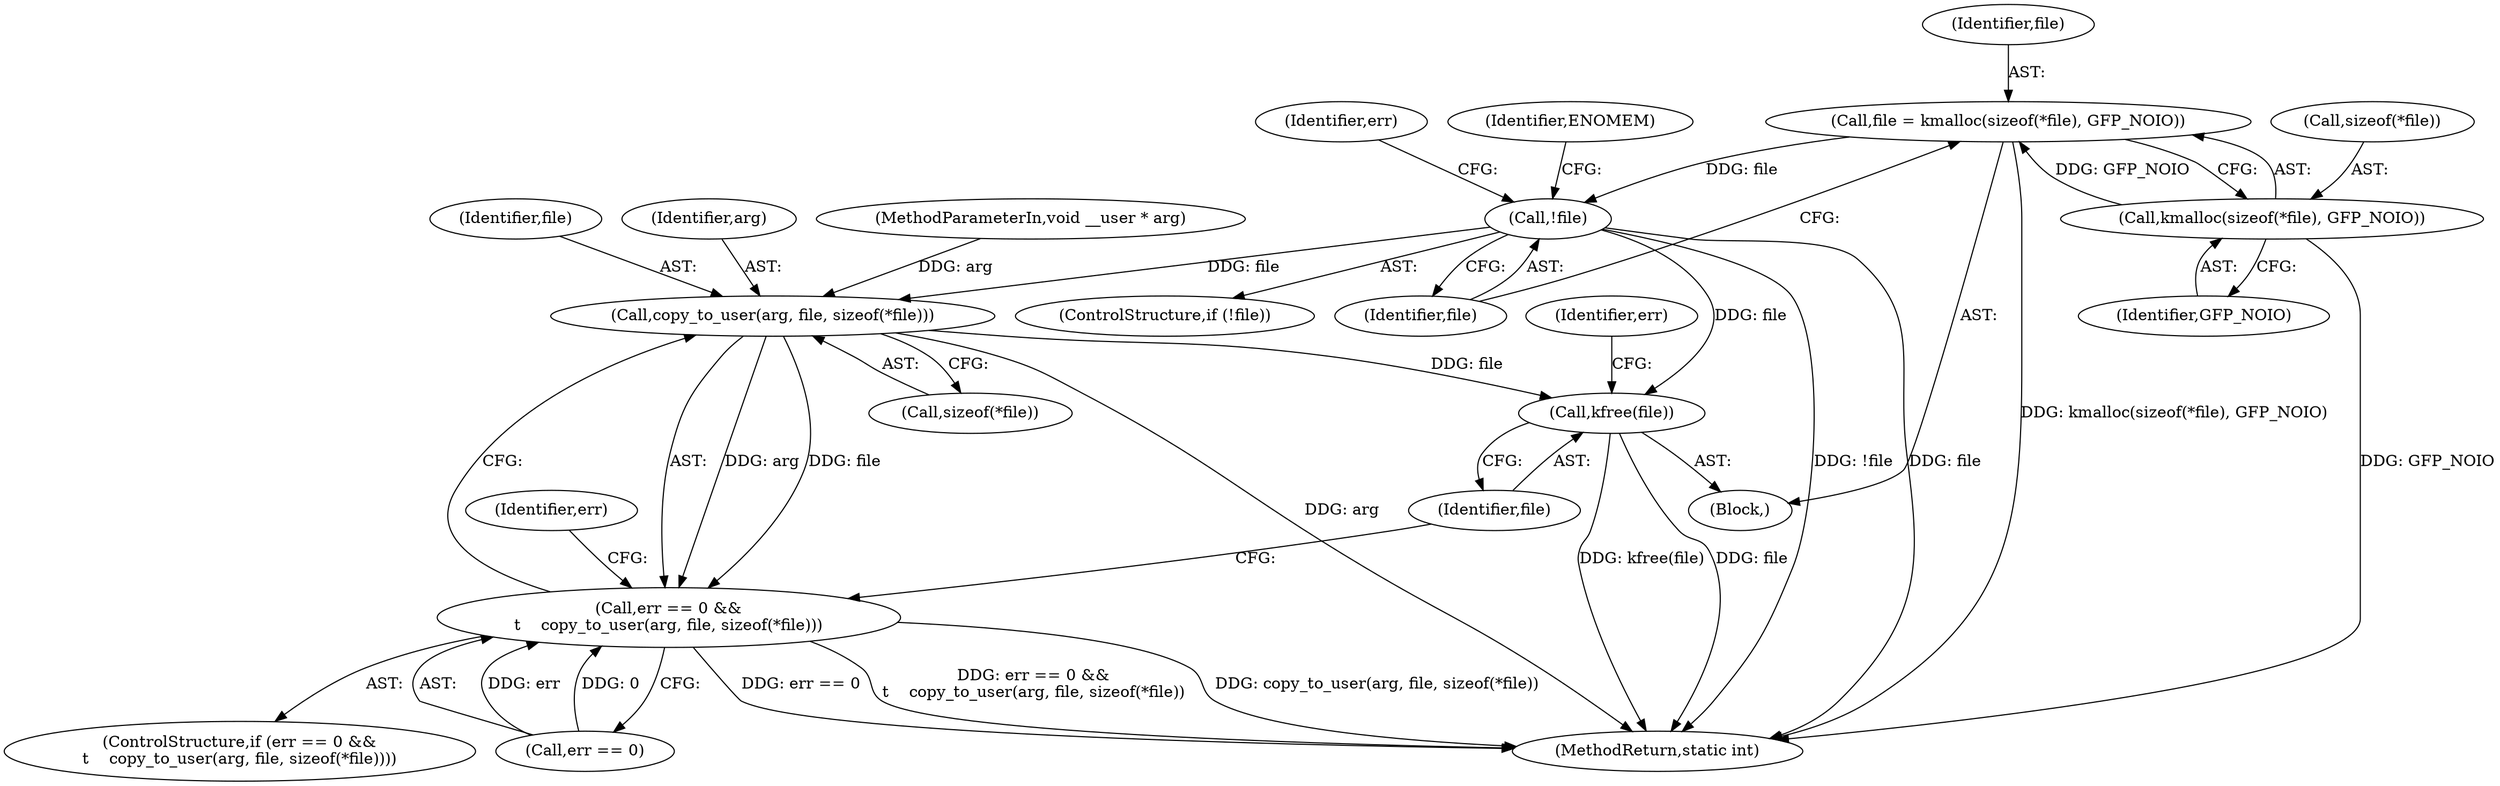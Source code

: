 digraph "1_linux_b6878d9e03043695dbf3fa1caa6dfc09db225b16@del" {
"1000112" [label="(Call,file = kmalloc(sizeof(*file), GFP_NOIO))"];
"1000114" [label="(Call,kmalloc(sizeof(*file), GFP_NOIO))"];
"1000120" [label="(Call,!file)"];
"1000197" [label="(Call,copy_to_user(arg, file, sizeof(*file)))"];
"1000193" [label="(Call,err == 0 &&\n\t    copy_to_user(arg, file, sizeof(*file)))"];
"1000207" [label="(Call,kfree(file))"];
"1000197" [label="(Call,copy_to_user(arg, file, sizeof(*file)))"];
"1000199" [label="(Identifier,file)"];
"1000198" [label="(Identifier,arg)"];
"1000204" [label="(Identifier,err)"];
"1000200" [label="(Call,sizeof(*file))"];
"1000121" [label="(Identifier,file)"];
"1000112" [label="(Call,file = kmalloc(sizeof(*file), GFP_NOIO))"];
"1000210" [label="(Identifier,err)"];
"1000104" [label="(MethodParameterIn,void __user * arg)"];
"1000192" [label="(ControlStructure,if (err == 0 &&\n\t    copy_to_user(arg, file, sizeof(*file))))"];
"1000208" [label="(Identifier,file)"];
"1000119" [label="(ControlStructure,if (!file))"];
"1000193" [label="(Call,err == 0 &&\n\t    copy_to_user(arg, file, sizeof(*file)))"];
"1000113" [label="(Identifier,file)"];
"1000207" [label="(Call,kfree(file))"];
"1000114" [label="(Call,kmalloc(sizeof(*file), GFP_NOIO))"];
"1000120" [label="(Call,!file)"];
"1000118" [label="(Identifier,GFP_NOIO)"];
"1000126" [label="(Identifier,err)"];
"1000124" [label="(Identifier,ENOMEM)"];
"1000211" [label="(MethodReturn,static int)"];
"1000194" [label="(Call,err == 0)"];
"1000105" [label="(Block,)"];
"1000115" [label="(Call,sizeof(*file))"];
"1000112" -> "1000105"  [label="AST: "];
"1000112" -> "1000114"  [label="CFG: "];
"1000113" -> "1000112"  [label="AST: "];
"1000114" -> "1000112"  [label="AST: "];
"1000121" -> "1000112"  [label="CFG: "];
"1000112" -> "1000211"  [label="DDG: kmalloc(sizeof(*file), GFP_NOIO)"];
"1000114" -> "1000112"  [label="DDG: GFP_NOIO"];
"1000112" -> "1000120"  [label="DDG: file"];
"1000114" -> "1000118"  [label="CFG: "];
"1000115" -> "1000114"  [label="AST: "];
"1000118" -> "1000114"  [label="AST: "];
"1000114" -> "1000211"  [label="DDG: GFP_NOIO"];
"1000120" -> "1000119"  [label="AST: "];
"1000120" -> "1000121"  [label="CFG: "];
"1000121" -> "1000120"  [label="AST: "];
"1000124" -> "1000120"  [label="CFG: "];
"1000126" -> "1000120"  [label="CFG: "];
"1000120" -> "1000211"  [label="DDG: file"];
"1000120" -> "1000211"  [label="DDG: !file"];
"1000120" -> "1000197"  [label="DDG: file"];
"1000120" -> "1000207"  [label="DDG: file"];
"1000197" -> "1000193"  [label="AST: "];
"1000197" -> "1000200"  [label="CFG: "];
"1000198" -> "1000197"  [label="AST: "];
"1000199" -> "1000197"  [label="AST: "];
"1000200" -> "1000197"  [label="AST: "];
"1000193" -> "1000197"  [label="CFG: "];
"1000197" -> "1000211"  [label="DDG: arg"];
"1000197" -> "1000193"  [label="DDG: arg"];
"1000197" -> "1000193"  [label="DDG: file"];
"1000104" -> "1000197"  [label="DDG: arg"];
"1000197" -> "1000207"  [label="DDG: file"];
"1000193" -> "1000192"  [label="AST: "];
"1000193" -> "1000194"  [label="CFG: "];
"1000194" -> "1000193"  [label="AST: "];
"1000204" -> "1000193"  [label="CFG: "];
"1000208" -> "1000193"  [label="CFG: "];
"1000193" -> "1000211"  [label="DDG: copy_to_user(arg, file, sizeof(*file))"];
"1000193" -> "1000211"  [label="DDG: err == 0"];
"1000193" -> "1000211"  [label="DDG: err == 0 &&\n\t    copy_to_user(arg, file, sizeof(*file))"];
"1000194" -> "1000193"  [label="DDG: err"];
"1000194" -> "1000193"  [label="DDG: 0"];
"1000207" -> "1000105"  [label="AST: "];
"1000207" -> "1000208"  [label="CFG: "];
"1000208" -> "1000207"  [label="AST: "];
"1000210" -> "1000207"  [label="CFG: "];
"1000207" -> "1000211"  [label="DDG: file"];
"1000207" -> "1000211"  [label="DDG: kfree(file)"];
}
